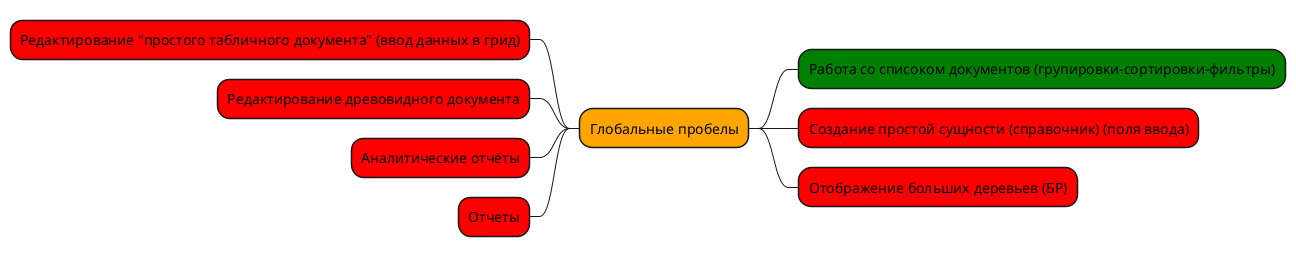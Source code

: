 @startmindmap
<style>
mindmapDiagram {
    node {
        BackgroundColor white
    }
    :depth(1) {
      BackGroundColor #ffbbcc
    }
}
</style>

*[#Orange] Глобальные пробелы
**[#Green] Работа со списоком документов (групировки-сортировки-фильтры)
**[#Red]   Создание простой сущности (справочник) (поля ввода)
**[#Red]   Отображение больших деревьев (БР)

left side

**[#Red]   Редактирование "простого табличного документа" (ввод данных в грид)
**[#Red]   Редактирование древовидного документа
**[#Red]   Аналитические отчёты

**[#Red]   Отчеты

@endmindmap